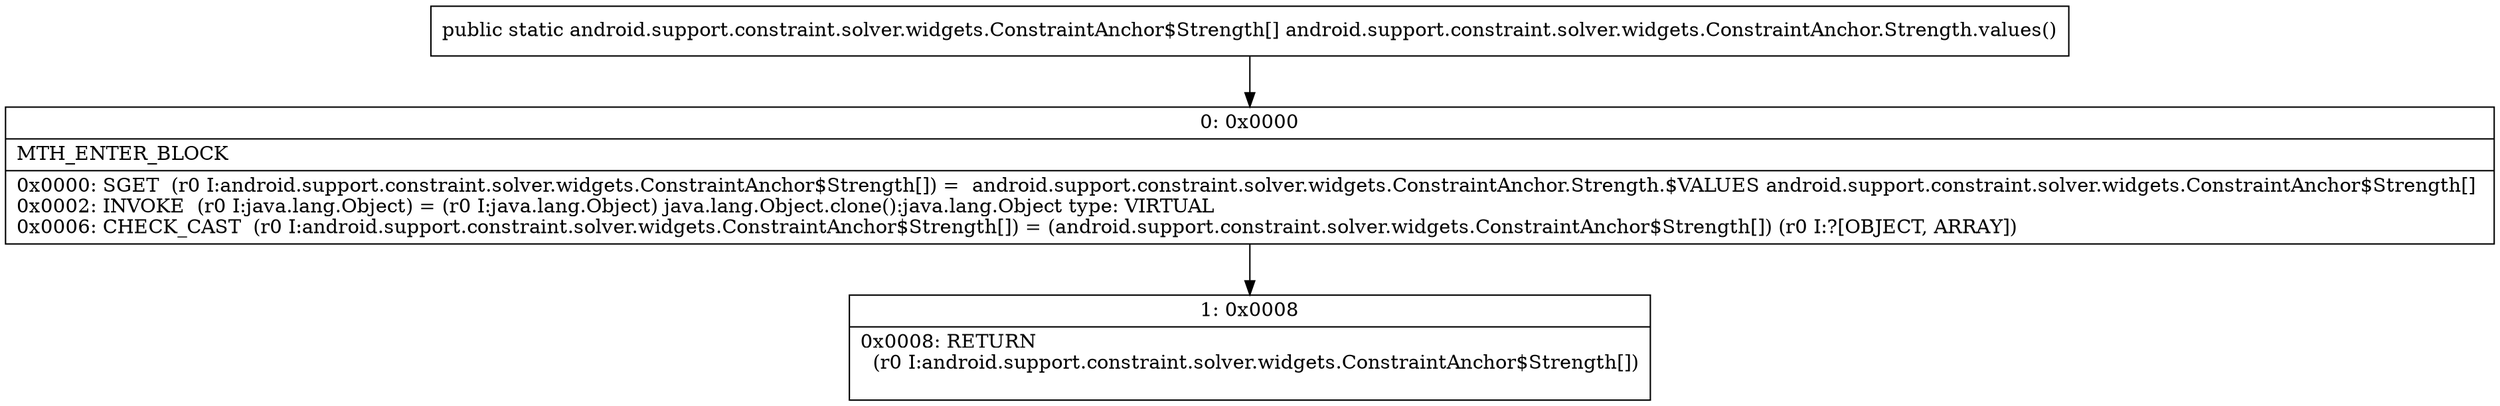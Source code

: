 digraph "CFG forandroid.support.constraint.solver.widgets.ConstraintAnchor.Strength.values()[Landroid\/support\/constraint\/solver\/widgets\/ConstraintAnchor$Strength;" {
Node_0 [shape=record,label="{0\:\ 0x0000|MTH_ENTER_BLOCK\l|0x0000: SGET  (r0 I:android.support.constraint.solver.widgets.ConstraintAnchor$Strength[]) =  android.support.constraint.solver.widgets.ConstraintAnchor.Strength.$VALUES android.support.constraint.solver.widgets.ConstraintAnchor$Strength[] \l0x0002: INVOKE  (r0 I:java.lang.Object) = (r0 I:java.lang.Object) java.lang.Object.clone():java.lang.Object type: VIRTUAL \l0x0006: CHECK_CAST  (r0 I:android.support.constraint.solver.widgets.ConstraintAnchor$Strength[]) = (android.support.constraint.solver.widgets.ConstraintAnchor$Strength[]) (r0 I:?[OBJECT, ARRAY]) \l}"];
Node_1 [shape=record,label="{1\:\ 0x0008|0x0008: RETURN  \l  (r0 I:android.support.constraint.solver.widgets.ConstraintAnchor$Strength[])\l \l}"];
MethodNode[shape=record,label="{public static android.support.constraint.solver.widgets.ConstraintAnchor$Strength[] android.support.constraint.solver.widgets.ConstraintAnchor.Strength.values() }"];
MethodNode -> Node_0;
Node_0 -> Node_1;
}

